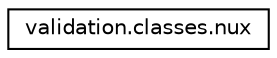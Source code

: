digraph "Graphical Class Hierarchy"
{
 // INTERACTIVE_SVG=YES
 // LATEX_PDF_SIZE
  edge [fontname="Helvetica",fontsize="10",labelfontname="Helvetica",labelfontsize="10"];
  node [fontname="Helvetica",fontsize="10",shape=record];
  rankdir="LR";
  Node0 [label="validation.classes.nux",height=0.2,width=0.4,color="black", fillcolor="white", style="filled",URL="$classvalidation_1_1classes_1_1nux.html",tooltip=" "];
}
